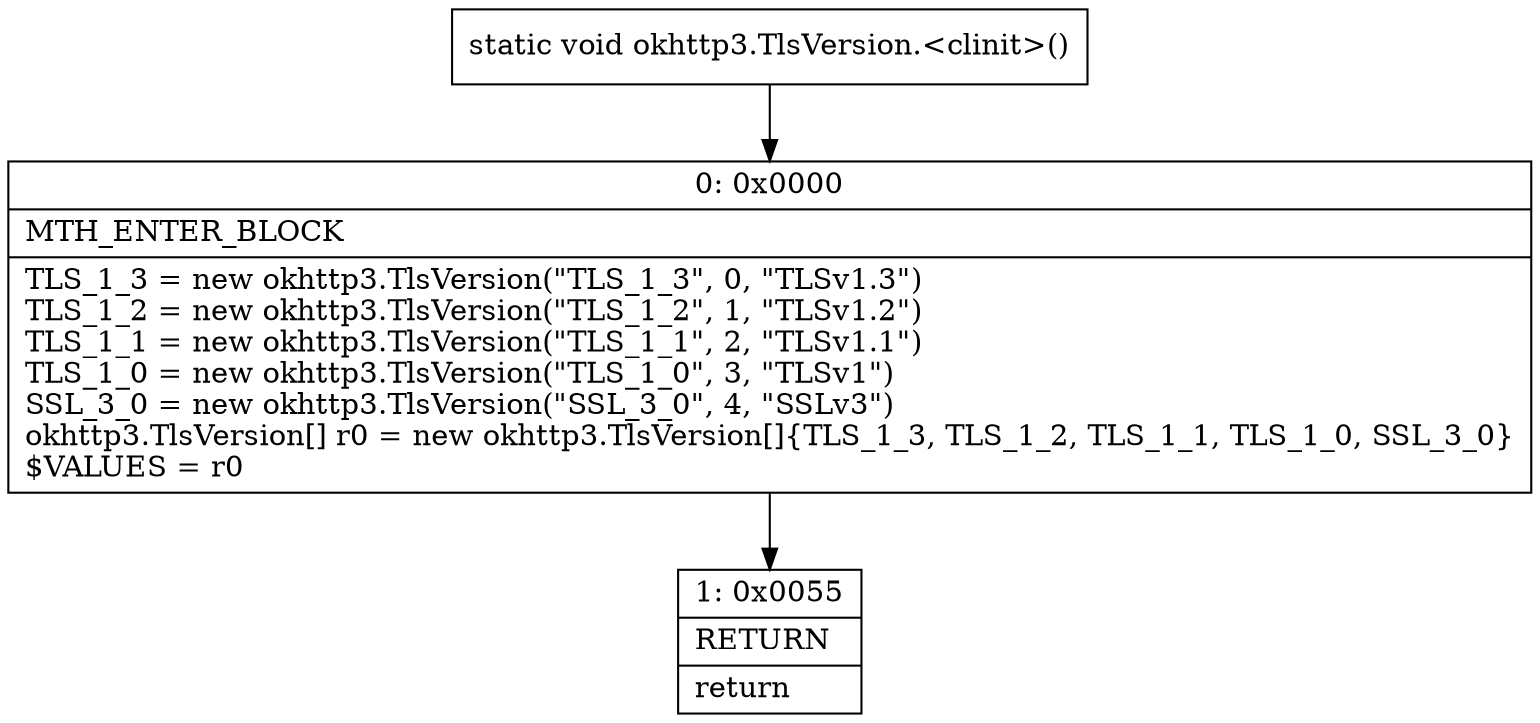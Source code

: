 digraph "CFG forokhttp3.TlsVersion.\<clinit\>()V" {
Node_0 [shape=record,label="{0\:\ 0x0000|MTH_ENTER_BLOCK\l|TLS_1_3 = new okhttp3.TlsVersion(\"TLS_1_3\", 0, \"TLSv1.3\")\lTLS_1_2 = new okhttp3.TlsVersion(\"TLS_1_2\", 1, \"TLSv1.2\")\lTLS_1_1 = new okhttp3.TlsVersion(\"TLS_1_1\", 2, \"TLSv1.1\")\lTLS_1_0 = new okhttp3.TlsVersion(\"TLS_1_0\", 3, \"TLSv1\")\lSSL_3_0 = new okhttp3.TlsVersion(\"SSL_3_0\", 4, \"SSLv3\")\lokhttp3.TlsVersion[] r0 = new okhttp3.TlsVersion[]\{TLS_1_3, TLS_1_2, TLS_1_1, TLS_1_0, SSL_3_0\}\l$VALUES = r0\l}"];
Node_1 [shape=record,label="{1\:\ 0x0055|RETURN\l|return\l}"];
MethodNode[shape=record,label="{static void okhttp3.TlsVersion.\<clinit\>() }"];
MethodNode -> Node_0;
Node_0 -> Node_1;
}

